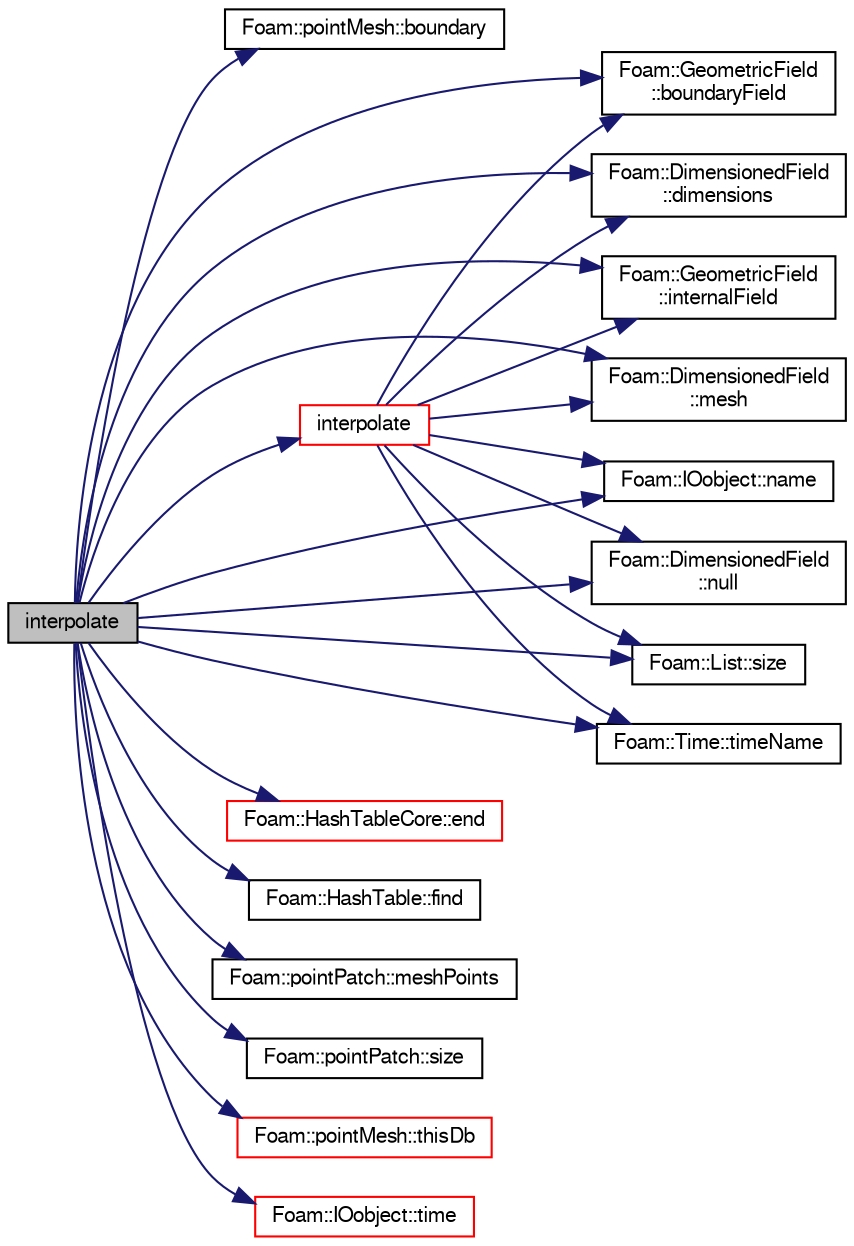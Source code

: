 digraph "interpolate"
{
  bgcolor="transparent";
  edge [fontname="FreeSans",fontsize="10",labelfontname="FreeSans",labelfontsize="10"];
  node [fontname="FreeSans",fontsize="10",shape=record];
  rankdir="LR";
  Node1134 [label="interpolate",height=0.2,width=0.4,color="black", fillcolor="grey75", style="filled", fontcolor="black"];
  Node1134 -> Node1135 [color="midnightblue",fontsize="10",style="solid",fontname="FreeSans"];
  Node1135 [label="Foam::pointMesh::boundary",height=0.2,width=0.4,color="black",URL="$a27246.html#ac9ea4a43659b7ffc399e239527c38c7d",tooltip="Return reference to boundary mesh. "];
  Node1134 -> Node1136 [color="midnightblue",fontsize="10",style="solid",fontname="FreeSans"];
  Node1136 [label="Foam::GeometricField\l::boundaryField",height=0.2,width=0.4,color="black",URL="$a22434.html#a3c6c1a789b48ea0c5e8bff64f9c14f2d",tooltip="Return reference to GeometricBoundaryField. "];
  Node1134 -> Node1137 [color="midnightblue",fontsize="10",style="solid",fontname="FreeSans"];
  Node1137 [label="Foam::DimensionedField\l::dimensions",height=0.2,width=0.4,color="black",URL="$a26390.html#a66989c1e0666e0d0c93a2056ce75599e",tooltip="Return dimensions. "];
  Node1134 -> Node1138 [color="midnightblue",fontsize="10",style="solid",fontname="FreeSans"];
  Node1138 [label="Foam::HashTableCore::end",height=0.2,width=0.4,color="red",URL="$a25706.html#a540580a296c0ff351686ceb4f27b6fe6",tooltip="iteratorEnd set to beyond the end of any HashTable "];
  Node1134 -> Node1146 [color="midnightblue",fontsize="10",style="solid",fontname="FreeSans"];
  Node1146 [label="Foam::HashTable::find",height=0.2,width=0.4,color="black",URL="$a25702.html#a76b2c74ebd9f33fa9f76261b027ffc11",tooltip="Find and return an iterator set at the hashedEntry. "];
  Node1134 -> Node1147 [color="midnightblue",fontsize="10",style="solid",fontname="FreeSans"];
  Node1147 [label="Foam::GeometricField\l::internalField",height=0.2,width=0.4,color="black",URL="$a22434.html#a9536140d36d69bbac40496f6b817aa0a",tooltip="Return internal field. "];
  Node1134 -> Node1148 [color="midnightblue",fontsize="10",style="solid",fontname="FreeSans"];
  Node1148 [label="interpolate",height=0.2,width=0.4,color="red",URL="$a22790.html#ab2b56c3ad77bae1b74dcfcb148e29073",tooltip="Map volume field. "];
  Node1148 -> Node1136 [color="midnightblue",fontsize="10",style="solid",fontname="FreeSans"];
  Node1148 -> Node1137 [color="midnightblue",fontsize="10",style="solid",fontname="FreeSans"];
  Node1148 -> Node1147 [color="midnightblue",fontsize="10",style="solid",fontname="FreeSans"];
  Node1148 -> Node1150 [color="midnightblue",fontsize="10",style="solid",fontname="FreeSans"];
  Node1150 [label="Foam::DimensionedField\l::mesh",height=0.2,width=0.4,color="black",URL="$a26390.html#a8f1110830348a1448a14ab5e3cf47e3b",tooltip="Return mesh. "];
  Node1148 -> Node1151 [color="midnightblue",fontsize="10",style="solid",fontname="FreeSans"];
  Node1151 [label="Foam::IOobject::name",height=0.2,width=0.4,color="black",URL="$a26142.html#acc80e00a8ac919288fb55bd14cc88bf6",tooltip="Return name. "];
  Node1148 -> Node1152 [color="midnightblue",fontsize="10",style="solid",fontname="FreeSans"];
  Node1152 [label="Foam::DimensionedField\l::null",height=0.2,width=0.4,color="black",URL="$a26390.html#a4b01b2efd4df9ed05a0d277fbc02b78a",tooltip="Return a null DimensionedField. "];
  Node1148 -> Node1153 [color="midnightblue",fontsize="10",style="solid",fontname="FreeSans"];
  Node1153 [label="Foam::List::size",height=0.2,width=0.4,color="black",URL="$a25694.html#a8a5f6fa29bd4b500caf186f60245b384",tooltip="Override size to be inconsistent with allocated storage. "];
  Node1148 -> Node1167 [color="midnightblue",fontsize="10",style="solid",fontname="FreeSans"];
  Node1167 [label="Foam::Time::timeName",height=0.2,width=0.4,color="black",URL="$a26350.html#ad9d86fef6eca18797c786726cf925179",tooltip="Return time name of given scalar time. "];
  Node1134 -> Node1150 [color="midnightblue",fontsize="10",style="solid",fontname="FreeSans"];
  Node1134 -> Node1168 [color="midnightblue",fontsize="10",style="solid",fontname="FreeSans"];
  Node1168 [label="Foam::pointPatch::meshPoints",height=0.2,width=0.4,color="black",URL="$a27326.html#a4992400dee839db71b7cbc565603c335",tooltip="Return mesh points. "];
  Node1134 -> Node1151 [color="midnightblue",fontsize="10",style="solid",fontname="FreeSans"];
  Node1134 -> Node1152 [color="midnightblue",fontsize="10",style="solid",fontname="FreeSans"];
  Node1134 -> Node1153 [color="midnightblue",fontsize="10",style="solid",fontname="FreeSans"];
  Node1134 -> Node1169 [color="midnightblue",fontsize="10",style="solid",fontname="FreeSans"];
  Node1169 [label="Foam::pointPatch::size",height=0.2,width=0.4,color="black",URL="$a27326.html#ab50b1cdd1f8dfe0339e7a91f64934c7a",tooltip="Return size. "];
  Node1134 -> Node1170 [color="midnightblue",fontsize="10",style="solid",fontname="FreeSans"];
  Node1170 [label="Foam::pointMesh::thisDb",height=0.2,width=0.4,color="red",URL="$a27246.html#a5f5bc984783118ded801fa381b2a4719",tooltip="Return database. For now is its polyMesh. "];
  Node1134 -> Node1185 [color="midnightblue",fontsize="10",style="solid",fontname="FreeSans"];
  Node1185 [label="Foam::IOobject::time",height=0.2,width=0.4,color="red",URL="$a26142.html#a1ed86245b170b9f651f62650b1827500",tooltip="Return time. "];
  Node1134 -> Node1167 [color="midnightblue",fontsize="10",style="solid",fontname="FreeSans"];
}
